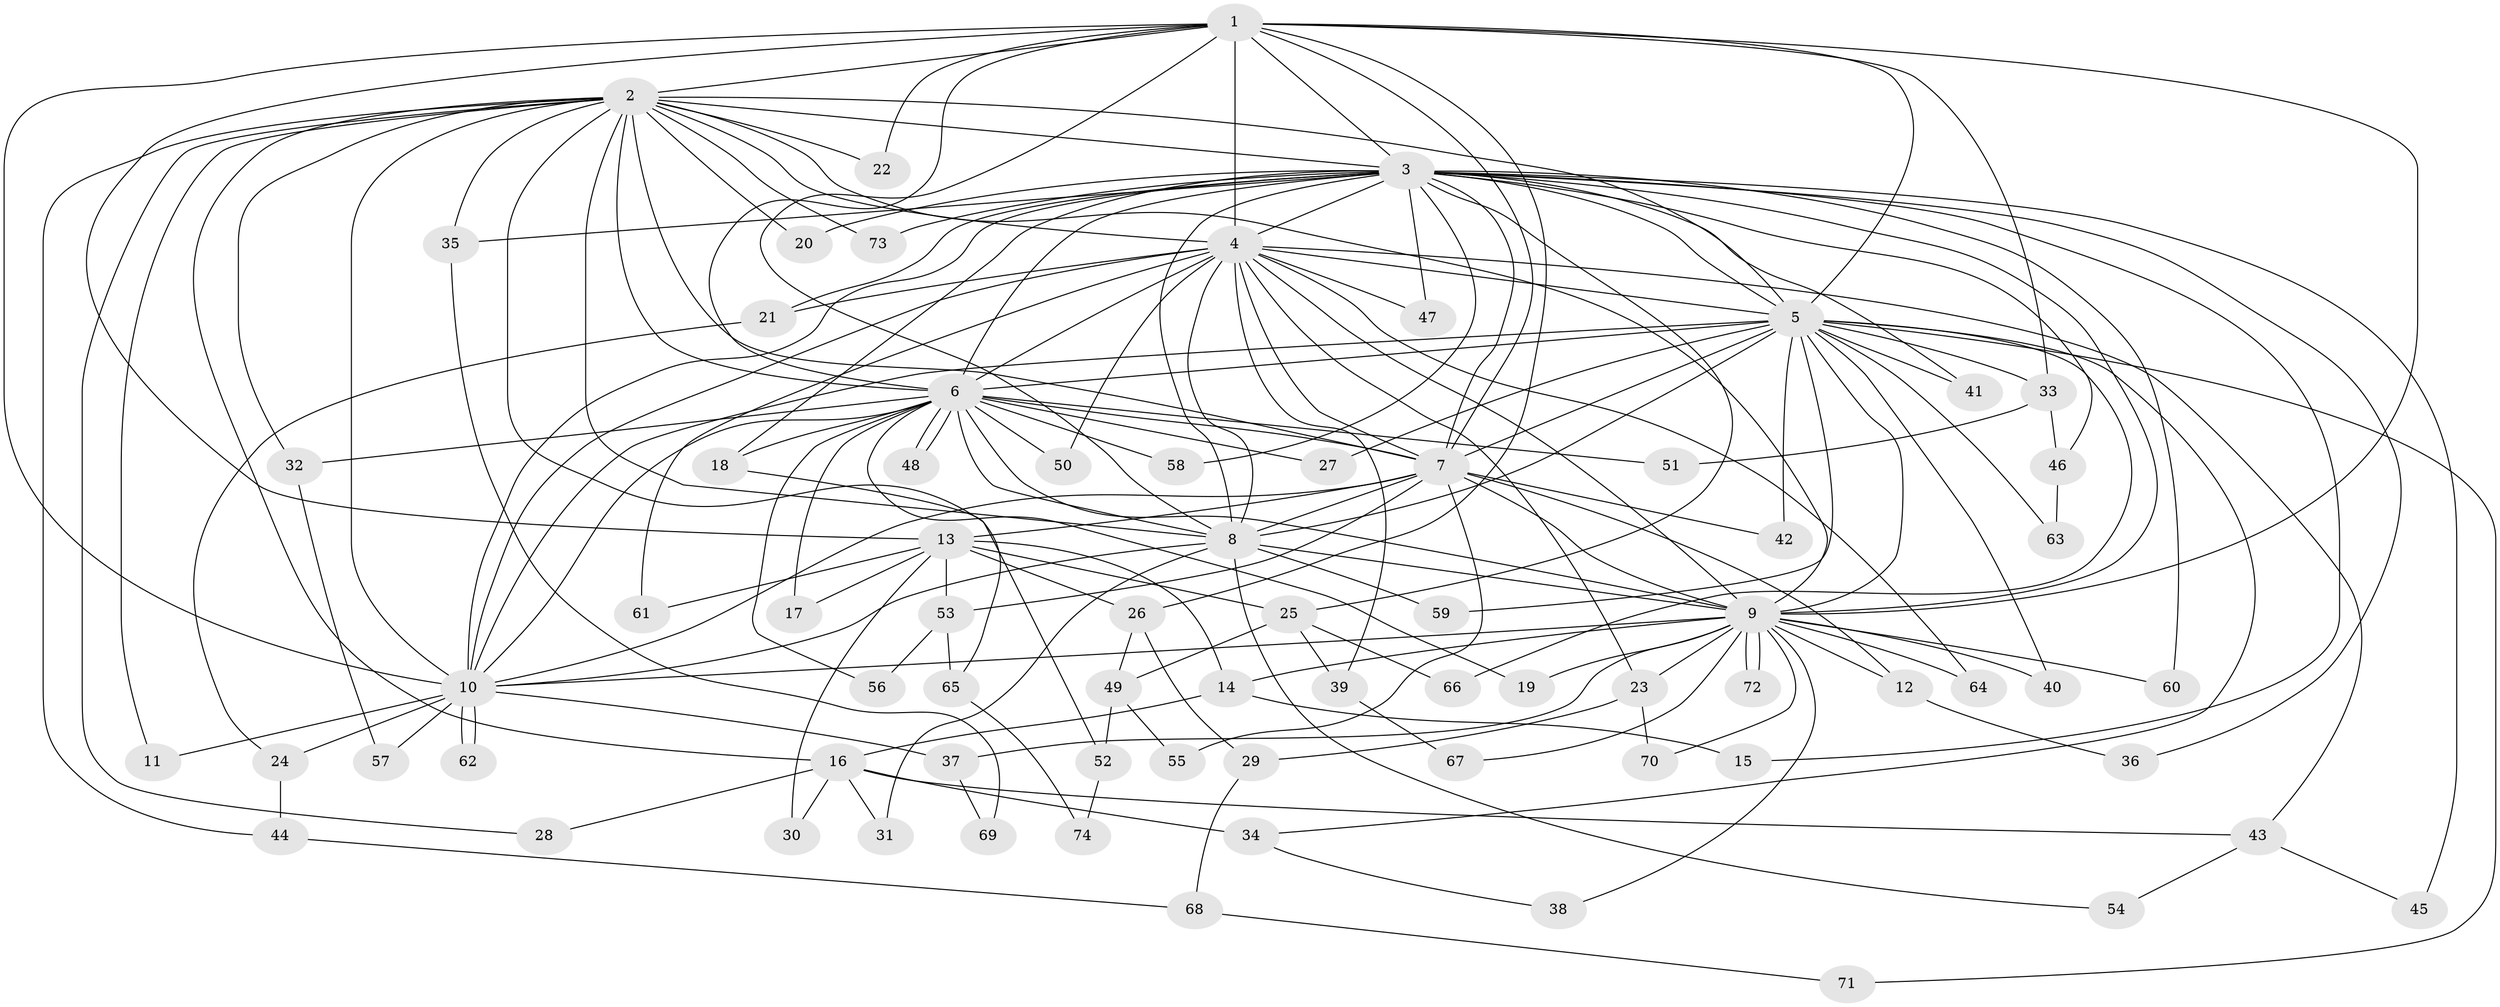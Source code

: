 // coarse degree distribution, {13: 0.08695652173913043, 11: 0.043478260869565216, 12: 0.17391304347826086, 8: 0.043478260869565216, 10: 0.043478260869565216, 6: 0.043478260869565216, 7: 0.043478260869565216, 3: 0.30434782608695654, 9: 0.043478260869565216, 5: 0.043478260869565216, 4: 0.043478260869565216, 2: 0.043478260869565216, 1: 0.043478260869565216}
// Generated by graph-tools (version 1.1) at 2025/49/03/04/25 22:49:43]
// undirected, 74 vertices, 173 edges
graph export_dot {
  node [color=gray90,style=filled];
  1;
  2;
  3;
  4;
  5;
  6;
  7;
  8;
  9;
  10;
  11;
  12;
  13;
  14;
  15;
  16;
  17;
  18;
  19;
  20;
  21;
  22;
  23;
  24;
  25;
  26;
  27;
  28;
  29;
  30;
  31;
  32;
  33;
  34;
  35;
  36;
  37;
  38;
  39;
  40;
  41;
  42;
  43;
  44;
  45;
  46;
  47;
  48;
  49;
  50;
  51;
  52;
  53;
  54;
  55;
  56;
  57;
  58;
  59;
  60;
  61;
  62;
  63;
  64;
  65;
  66;
  67;
  68;
  69;
  70;
  71;
  72;
  73;
  74;
  1 -- 2;
  1 -- 3;
  1 -- 4;
  1 -- 5;
  1 -- 6;
  1 -- 7;
  1 -- 8;
  1 -- 9;
  1 -- 10;
  1 -- 13;
  1 -- 22;
  1 -- 26;
  1 -- 33;
  2 -- 3;
  2 -- 4;
  2 -- 5;
  2 -- 6;
  2 -- 7;
  2 -- 8;
  2 -- 9;
  2 -- 10;
  2 -- 11;
  2 -- 16;
  2 -- 20;
  2 -- 22;
  2 -- 28;
  2 -- 32;
  2 -- 35;
  2 -- 44;
  2 -- 52;
  2 -- 73;
  3 -- 4;
  3 -- 5;
  3 -- 6;
  3 -- 7;
  3 -- 8;
  3 -- 9;
  3 -- 10;
  3 -- 15;
  3 -- 18;
  3 -- 20;
  3 -- 21;
  3 -- 25;
  3 -- 35;
  3 -- 36;
  3 -- 41;
  3 -- 45;
  3 -- 46;
  3 -- 47;
  3 -- 58;
  3 -- 60;
  3 -- 73;
  4 -- 5;
  4 -- 6;
  4 -- 7;
  4 -- 8;
  4 -- 9;
  4 -- 10;
  4 -- 21;
  4 -- 23;
  4 -- 39;
  4 -- 43;
  4 -- 47;
  4 -- 50;
  4 -- 61;
  4 -- 64;
  5 -- 6;
  5 -- 7;
  5 -- 8;
  5 -- 9;
  5 -- 10;
  5 -- 27;
  5 -- 33;
  5 -- 34;
  5 -- 40;
  5 -- 41;
  5 -- 42;
  5 -- 59;
  5 -- 63;
  5 -- 66;
  5 -- 71;
  6 -- 7;
  6 -- 8;
  6 -- 9;
  6 -- 10;
  6 -- 17;
  6 -- 18;
  6 -- 19;
  6 -- 27;
  6 -- 32;
  6 -- 48;
  6 -- 48;
  6 -- 50;
  6 -- 51;
  6 -- 56;
  6 -- 58;
  7 -- 8;
  7 -- 9;
  7 -- 10;
  7 -- 12;
  7 -- 13;
  7 -- 42;
  7 -- 53;
  7 -- 55;
  8 -- 9;
  8 -- 10;
  8 -- 31;
  8 -- 54;
  8 -- 59;
  9 -- 10;
  9 -- 12;
  9 -- 14;
  9 -- 19;
  9 -- 23;
  9 -- 37;
  9 -- 38;
  9 -- 40;
  9 -- 60;
  9 -- 64;
  9 -- 67;
  9 -- 70;
  9 -- 72;
  9 -- 72;
  10 -- 11;
  10 -- 24;
  10 -- 37;
  10 -- 57;
  10 -- 62;
  10 -- 62;
  12 -- 36;
  13 -- 14;
  13 -- 17;
  13 -- 25;
  13 -- 26;
  13 -- 30;
  13 -- 53;
  13 -- 61;
  14 -- 15;
  14 -- 16;
  16 -- 28;
  16 -- 30;
  16 -- 31;
  16 -- 34;
  16 -- 43;
  18 -- 65;
  21 -- 24;
  23 -- 29;
  23 -- 70;
  24 -- 44;
  25 -- 39;
  25 -- 49;
  25 -- 66;
  26 -- 29;
  26 -- 49;
  29 -- 68;
  32 -- 57;
  33 -- 46;
  33 -- 51;
  34 -- 38;
  35 -- 69;
  37 -- 69;
  39 -- 67;
  43 -- 45;
  43 -- 54;
  44 -- 68;
  46 -- 63;
  49 -- 52;
  49 -- 55;
  52 -- 74;
  53 -- 56;
  53 -- 65;
  65 -- 74;
  68 -- 71;
}
